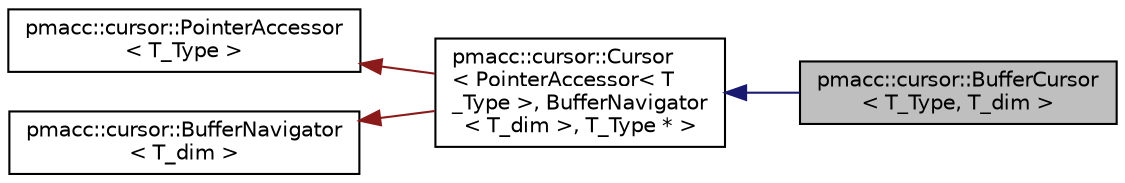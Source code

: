 digraph "pmacc::cursor::BufferCursor&lt; T_Type, T_dim &gt;"
{
 // LATEX_PDF_SIZE
  edge [fontname="Helvetica",fontsize="10",labelfontname="Helvetica",labelfontsize="10"];
  node [fontname="Helvetica",fontsize="10",shape=record];
  rankdir="LR";
  Node1 [label="pmacc::cursor::BufferCursor\l\< T_Type, T_dim \>",height=0.2,width=0.4,color="black", fillcolor="grey75", style="filled", fontcolor="black",tooltip="The most common cursor typedef."];
  Node2 -> Node1 [dir="back",color="midnightblue",fontsize="10",style="solid",fontname="Helvetica"];
  Node2 [label="pmacc::cursor::Cursor\l\< PointerAccessor\< T\l_Type \>, BufferNavigator\l\< T_dim \>, T_Type * \>",height=0.2,width=0.4,color="black", fillcolor="white", style="filled",URL="$classpmacc_1_1cursor_1_1_cursor.html",tooltip=" "];
  Node3 -> Node2 [dir="back",color="firebrick4",fontsize="10",style="solid",fontname="Helvetica"];
  Node3 [label="pmacc::cursor::PointerAccessor\l\< T_Type \>",height=0.2,width=0.4,color="black", fillcolor="white", style="filled",URL="$structpmacc_1_1cursor_1_1_pointer_accessor.html",tooltip=" "];
  Node4 -> Node2 [dir="back",color="firebrick4",fontsize="10",style="solid",fontname="Helvetica"];
  Node4 [label="pmacc::cursor::BufferNavigator\l\< T_dim \>",height=0.2,width=0.4,color="black", fillcolor="white", style="filled",URL="$classpmacc_1_1cursor_1_1_buffer_navigator.html",tooltip=" "];
}
